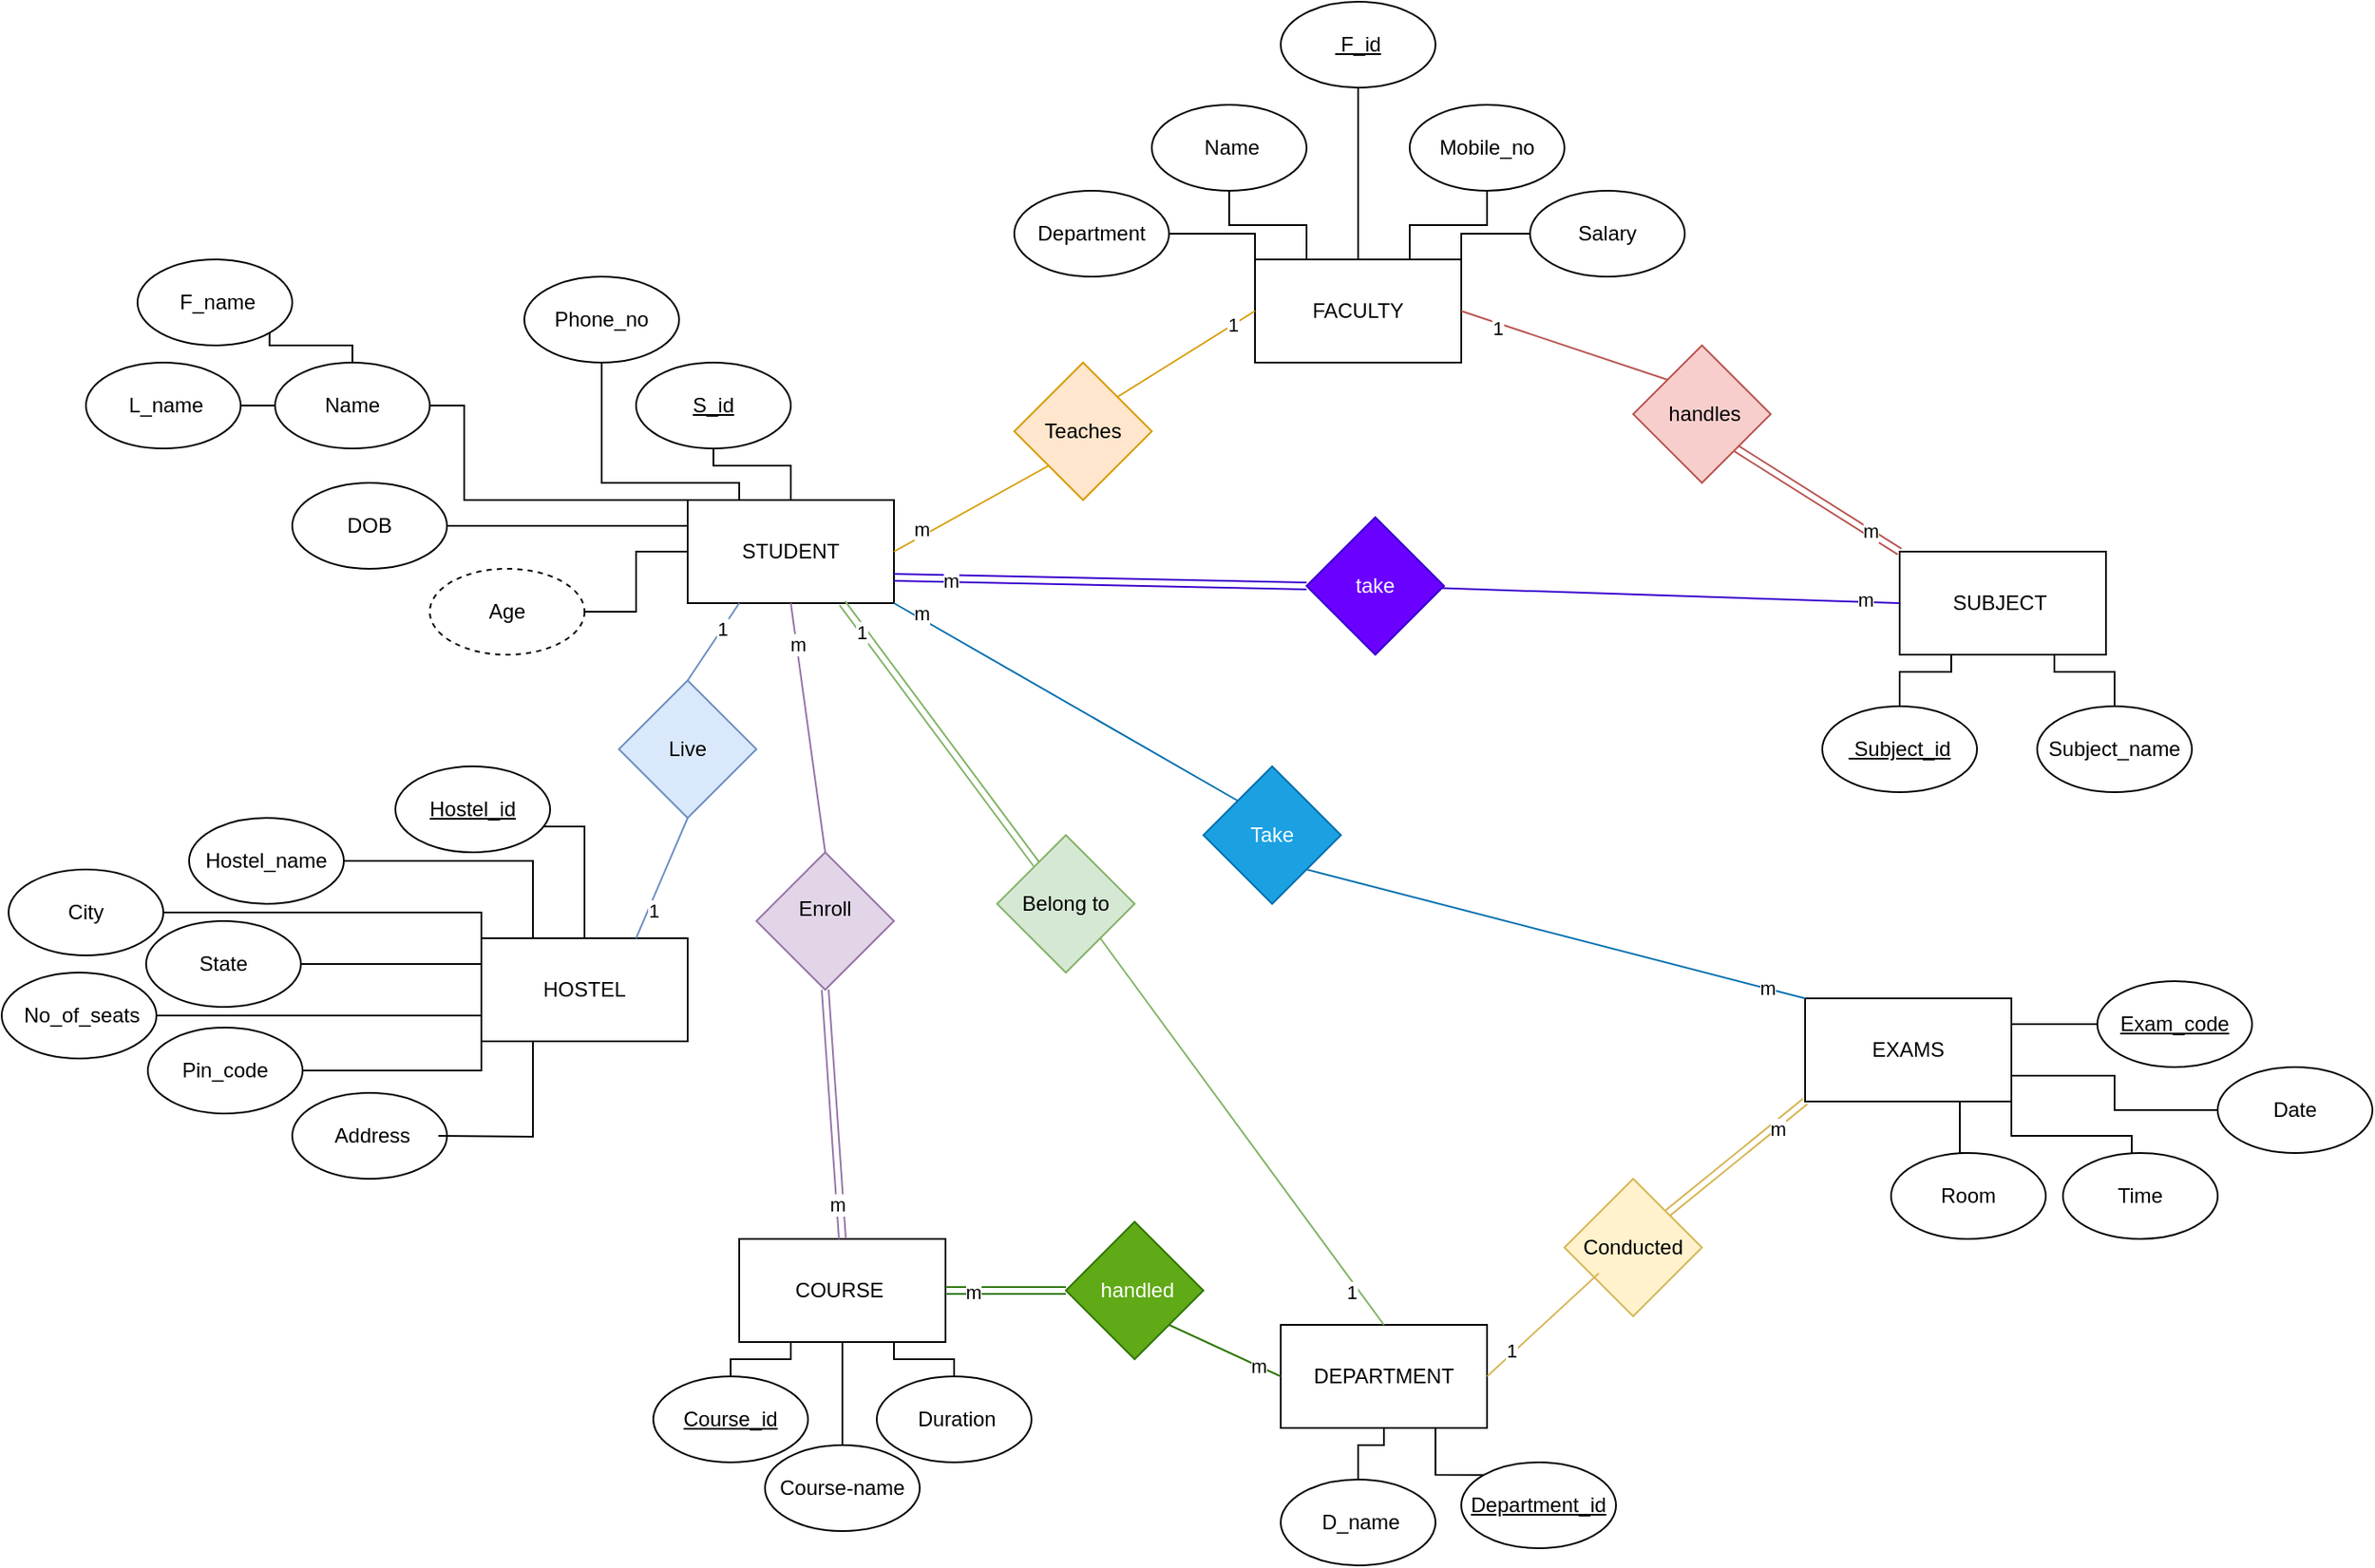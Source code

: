 <mxfile version="27.0.6">
  <diagram name="Page-1" id="Saj36R8tPmT9eAfQ4arQ">
    <mxGraphModel dx="1357" dy="1964" grid="1" gridSize="10" guides="1" tooltips="1" connect="1" arrows="1" fold="1" page="1" pageScale="1" pageWidth="850" pageHeight="1100" math="0" shadow="0">
      <root>
        <mxCell id="0" />
        <mxCell id="1" parent="0" />
        <mxCell id="g8V7ilS0cDU_Rap2-0AZ-1" value="FACULTY" style="rounded=0;whiteSpace=wrap;html=1;" parent="1" vertex="1">
          <mxGeometry x="180" y="-10" width="120" height="60" as="geometry" />
        </mxCell>
        <mxCell id="g8V7ilS0cDU_Rap2-0AZ-2" value="HOSTEL" style="rounded=0;whiteSpace=wrap;html=1;" parent="1" vertex="1">
          <mxGeometry x="-270" y="385" width="120" height="60" as="geometry" />
        </mxCell>
        <mxCell id="g8V7ilS0cDU_Rap2-0AZ-3" value="COURSE&amp;nbsp;" style="rounded=0;whiteSpace=wrap;html=1;" parent="1" vertex="1">
          <mxGeometry x="-120" y="560" width="120" height="60" as="geometry" />
        </mxCell>
        <mxCell id="g8V7ilS0cDU_Rap2-0AZ-4" value="SUBJECT&amp;nbsp;" style="rounded=0;whiteSpace=wrap;html=1;" parent="1" vertex="1">
          <mxGeometry x="555" y="160" width="120" height="60" as="geometry" />
        </mxCell>
        <mxCell id="g8V7ilS0cDU_Rap2-0AZ-5" value="&amp;nbsp;EXAMS&amp;nbsp;" style="rounded=0;whiteSpace=wrap;html=1;" parent="1" vertex="1">
          <mxGeometry x="500" y="420" width="120" height="60" as="geometry" />
        </mxCell>
        <mxCell id="g8V7ilS0cDU_Rap2-0AZ-6" value="DEPARTMENT" style="rounded=0;whiteSpace=wrap;html=1;" parent="1" vertex="1">
          <mxGeometry x="195" y="610" width="120" height="60" as="geometry" />
        </mxCell>
        <mxCell id="g8V7ilS0cDU_Rap2-0AZ-7" value="STUDENT" style="rounded=0;whiteSpace=wrap;html=1;" parent="1" vertex="1">
          <mxGeometry x="-150" y="130" width="120" height="60" as="geometry" />
        </mxCell>
        <mxCell id="g8V7ilS0cDU_Rap2-0AZ-46" style="edgeStyle=orthogonalEdgeStyle;rounded=0;orthogonalLoop=1;jettySize=auto;html=1;exitX=1;exitY=0.5;exitDx=0;exitDy=0;entryX=0;entryY=0;entryDx=0;entryDy=0;endArrow=none;startFill=0;" parent="1" source="g8V7ilS0cDU_Rap2-0AZ-8" target="g8V7ilS0cDU_Rap2-0AZ-1" edge="1">
          <mxGeometry relative="1" as="geometry">
            <Array as="points">
              <mxPoint x="180" y="-25" />
            </Array>
          </mxGeometry>
        </mxCell>
        <mxCell id="g8V7ilS0cDU_Rap2-0AZ-8" value="Department" style="ellipse;whiteSpace=wrap;html=1;" parent="1" vertex="1">
          <mxGeometry x="40" y="-50" width="90" height="50" as="geometry" />
        </mxCell>
        <mxCell id="g8V7ilS0cDU_Rap2-0AZ-47" style="edgeStyle=orthogonalEdgeStyle;rounded=0;orthogonalLoop=1;jettySize=auto;html=1;exitX=0.5;exitY=1;exitDx=0;exitDy=0;entryX=0.75;entryY=0;entryDx=0;entryDy=0;endArrow=none;startFill=0;" parent="1" source="g8V7ilS0cDU_Rap2-0AZ-9" target="g8V7ilS0cDU_Rap2-0AZ-1" edge="1">
          <mxGeometry relative="1" as="geometry" />
        </mxCell>
        <mxCell id="g8V7ilS0cDU_Rap2-0AZ-9" value="Mobile_no" style="ellipse;whiteSpace=wrap;html=1;" parent="1" vertex="1">
          <mxGeometry x="270" y="-100" width="90" height="50" as="geometry" />
        </mxCell>
        <mxCell id="g8V7ilS0cDU_Rap2-0AZ-48" style="edgeStyle=orthogonalEdgeStyle;rounded=0;orthogonalLoop=1;jettySize=auto;html=1;exitX=0.5;exitY=1;exitDx=0;exitDy=0;entryX=0.5;entryY=0;entryDx=0;entryDy=0;endArrow=none;startFill=0;" parent="1" source="g8V7ilS0cDU_Rap2-0AZ-10" target="g8V7ilS0cDU_Rap2-0AZ-7" edge="1">
          <mxGeometry relative="1" as="geometry">
            <Array as="points">
              <mxPoint x="-135" y="110" />
              <mxPoint x="-90" y="110" />
            </Array>
          </mxGeometry>
        </mxCell>
        <mxCell id="g8V7ilS0cDU_Rap2-0AZ-10" value="S_id" style="ellipse;whiteSpace=wrap;html=1;fontStyle=4" parent="1" vertex="1">
          <mxGeometry x="-180" y="50" width="90" height="50" as="geometry" />
        </mxCell>
        <mxCell id="g8V7ilS0cDU_Rap2-0AZ-41" style="edgeStyle=orthogonalEdgeStyle;rounded=0;orthogonalLoop=1;jettySize=auto;html=1;exitX=0.5;exitY=1;exitDx=0;exitDy=0;entryX=0.5;entryY=0;entryDx=0;entryDy=0;endArrow=none;startFill=0;" parent="1" source="g8V7ilS0cDU_Rap2-0AZ-11" target="g8V7ilS0cDU_Rap2-0AZ-1" edge="1">
          <mxGeometry relative="1" as="geometry" />
        </mxCell>
        <mxCell id="g8V7ilS0cDU_Rap2-0AZ-11" value="&amp;nbsp;F_id" style="ellipse;whiteSpace=wrap;html=1;fontStyle=4" parent="1" vertex="1">
          <mxGeometry x="195" y="-160" width="90" height="50" as="geometry" />
        </mxCell>
        <mxCell id="g8V7ilS0cDU_Rap2-0AZ-44" style="edgeStyle=orthogonalEdgeStyle;rounded=0;orthogonalLoop=1;jettySize=auto;html=1;entryX=0.25;entryY=0;entryDx=0;entryDy=0;endArrow=none;startFill=0;" parent="1" source="g8V7ilS0cDU_Rap2-0AZ-12" target="g8V7ilS0cDU_Rap2-0AZ-1" edge="1">
          <mxGeometry relative="1" as="geometry" />
        </mxCell>
        <mxCell id="g8V7ilS0cDU_Rap2-0AZ-12" value="&amp;nbsp;Name" style="ellipse;whiteSpace=wrap;html=1;" parent="1" vertex="1">
          <mxGeometry x="120" y="-100" width="90" height="50" as="geometry" />
        </mxCell>
        <mxCell id="g8V7ilS0cDU_Rap2-0AZ-43" style="edgeStyle=orthogonalEdgeStyle;rounded=0;orthogonalLoop=1;jettySize=auto;html=1;exitX=0;exitY=0.5;exitDx=0;exitDy=0;entryX=1;entryY=0;entryDx=0;entryDy=0;endArrow=none;startFill=0;" parent="1" source="g8V7ilS0cDU_Rap2-0AZ-13" target="g8V7ilS0cDU_Rap2-0AZ-1" edge="1">
          <mxGeometry relative="1" as="geometry">
            <Array as="points">
              <mxPoint x="300" y="-25" />
            </Array>
          </mxGeometry>
        </mxCell>
        <mxCell id="g8V7ilS0cDU_Rap2-0AZ-13" value="Salary" style="ellipse;whiteSpace=wrap;html=1;" parent="1" vertex="1">
          <mxGeometry x="340" y="-50" width="90" height="50" as="geometry" />
        </mxCell>
        <mxCell id="g8V7ilS0cDU_Rap2-0AZ-49" style="edgeStyle=orthogonalEdgeStyle;rounded=0;orthogonalLoop=1;jettySize=auto;html=1;exitX=0.5;exitY=1;exitDx=0;exitDy=0;entryX=0.25;entryY=0;entryDx=0;entryDy=0;endArrow=none;startFill=0;" parent="1" source="g8V7ilS0cDU_Rap2-0AZ-14" target="g8V7ilS0cDU_Rap2-0AZ-7" edge="1">
          <mxGeometry relative="1" as="geometry">
            <Array as="points">
              <mxPoint x="-200" y="70" />
              <mxPoint x="-200" y="120" />
              <mxPoint x="-120" y="120" />
            </Array>
          </mxGeometry>
        </mxCell>
        <mxCell id="g8V7ilS0cDU_Rap2-0AZ-14" value="Phone_no" style="ellipse;whiteSpace=wrap;html=1;" parent="1" vertex="1">
          <mxGeometry x="-245" width="90" height="50" as="geometry" />
        </mxCell>
        <mxCell id="g8V7ilS0cDU_Rap2-0AZ-50" style="edgeStyle=orthogonalEdgeStyle;rounded=0;orthogonalLoop=1;jettySize=auto;html=1;entryX=0;entryY=0;entryDx=0;entryDy=0;endArrow=none;startFill=0;" parent="1" source="g8V7ilS0cDU_Rap2-0AZ-15" target="g8V7ilS0cDU_Rap2-0AZ-7" edge="1">
          <mxGeometry relative="1" as="geometry">
            <Array as="points">
              <mxPoint x="-280" y="75" />
              <mxPoint x="-280" y="130" />
            </Array>
          </mxGeometry>
        </mxCell>
        <mxCell id="g8V7ilS0cDU_Rap2-0AZ-15" value="Name" style="ellipse;whiteSpace=wrap;html=1;" parent="1" vertex="1">
          <mxGeometry x="-390" y="50" width="90" height="50" as="geometry" />
        </mxCell>
        <mxCell id="g8V7ilS0cDU_Rap2-0AZ-53" style="edgeStyle=orthogonalEdgeStyle;rounded=0;orthogonalLoop=1;jettySize=auto;html=1;exitX=1;exitY=1;exitDx=0;exitDy=0;entryX=0.5;entryY=0;entryDx=0;entryDy=0;endArrow=none;startFill=0;" parent="1" source="g8V7ilS0cDU_Rap2-0AZ-16" target="g8V7ilS0cDU_Rap2-0AZ-15" edge="1">
          <mxGeometry relative="1" as="geometry">
            <Array as="points">
              <mxPoint x="-393" y="40" />
              <mxPoint x="-345" y="40" />
            </Array>
          </mxGeometry>
        </mxCell>
        <mxCell id="g8V7ilS0cDU_Rap2-0AZ-16" value="&amp;nbsp;F_name" style="ellipse;whiteSpace=wrap;html=1;" parent="1" vertex="1">
          <mxGeometry x="-470" y="-10" width="90" height="50" as="geometry" />
        </mxCell>
        <mxCell id="g8V7ilS0cDU_Rap2-0AZ-54" style="edgeStyle=orthogonalEdgeStyle;rounded=0;orthogonalLoop=1;jettySize=auto;html=1;exitX=1;exitY=0.5;exitDx=0;exitDy=0;entryX=0;entryY=0.5;entryDx=0;entryDy=0;endArrow=none;startFill=0;" parent="1" source="g8V7ilS0cDU_Rap2-0AZ-17" target="g8V7ilS0cDU_Rap2-0AZ-15" edge="1">
          <mxGeometry relative="1" as="geometry" />
        </mxCell>
        <mxCell id="g8V7ilS0cDU_Rap2-0AZ-17" value="&amp;nbsp;L_name" style="ellipse;whiteSpace=wrap;html=1;" parent="1" vertex="1">
          <mxGeometry x="-500" y="50" width="90" height="50" as="geometry" />
        </mxCell>
        <mxCell id="g8V7ilS0cDU_Rap2-0AZ-51" style="edgeStyle=orthogonalEdgeStyle;rounded=0;orthogonalLoop=1;jettySize=auto;html=1;exitX=1;exitY=0.5;exitDx=0;exitDy=0;entryX=0;entryY=0.25;entryDx=0;entryDy=0;endArrow=none;startFill=0;" parent="1" source="g8V7ilS0cDU_Rap2-0AZ-18" target="g8V7ilS0cDU_Rap2-0AZ-7" edge="1">
          <mxGeometry relative="1" as="geometry" />
        </mxCell>
        <mxCell id="g8V7ilS0cDU_Rap2-0AZ-18" value="DOB" style="ellipse;whiteSpace=wrap;html=1;" parent="1" vertex="1">
          <mxGeometry x="-380" y="120" width="90" height="50" as="geometry" />
        </mxCell>
        <mxCell id="g8V7ilS0cDU_Rap2-0AZ-135" style="edgeStyle=orthogonalEdgeStyle;rounded=0;orthogonalLoop=1;jettySize=auto;html=1;exitX=1;exitY=0.5;exitDx=0;exitDy=0;entryX=0;entryY=0.5;entryDx=0;entryDy=0;endArrow=none;startFill=0;" parent="1" source="g8V7ilS0cDU_Rap2-0AZ-19" target="g8V7ilS0cDU_Rap2-0AZ-7" edge="1">
          <mxGeometry relative="1" as="geometry" />
        </mxCell>
        <mxCell id="g8V7ilS0cDU_Rap2-0AZ-19" value="Age" style="ellipse;whiteSpace=wrap;html=1;dashed=1;" parent="1" vertex="1">
          <mxGeometry x="-300" y="170" width="90" height="50" as="geometry" />
        </mxCell>
        <mxCell id="g8V7ilS0cDU_Rap2-0AZ-79" style="edgeStyle=orthogonalEdgeStyle;rounded=0;orthogonalLoop=1;jettySize=auto;html=1;entryX=0.5;entryY=1;entryDx=0;entryDy=0;endArrow=none;endFill=1;startFill=0;" parent="1" source="g8V7ilS0cDU_Rap2-0AZ-21" target="g8V7ilS0cDU_Rap2-0AZ-6" edge="1">
          <mxGeometry relative="1" as="geometry" />
        </mxCell>
        <mxCell id="g8V7ilS0cDU_Rap2-0AZ-21" value="&amp;nbsp;D_name" style="ellipse;whiteSpace=wrap;html=1;" parent="1" vertex="1">
          <mxGeometry x="195" y="700" width="90" height="50" as="geometry" />
        </mxCell>
        <mxCell id="g8V7ilS0cDU_Rap2-0AZ-60" style="edgeStyle=orthogonalEdgeStyle;rounded=0;orthogonalLoop=1;jettySize=auto;html=1;entryX=0;entryY=0.25;entryDx=0;entryDy=0;endArrow=none;startFill=0;" parent="1" source="g8V7ilS0cDU_Rap2-0AZ-22" target="g8V7ilS0cDU_Rap2-0AZ-2" edge="1">
          <mxGeometry relative="1" as="geometry" />
        </mxCell>
        <mxCell id="g8V7ilS0cDU_Rap2-0AZ-22" value="State" style="ellipse;whiteSpace=wrap;html=1;" parent="1" vertex="1">
          <mxGeometry x="-465" y="375" width="90" height="50" as="geometry" />
        </mxCell>
        <mxCell id="g8V7ilS0cDU_Rap2-0AZ-23" value="&amp;nbsp;Address" style="ellipse;whiteSpace=wrap;html=1;" parent="1" vertex="1">
          <mxGeometry x="-380" y="475" width="90" height="50" as="geometry" />
        </mxCell>
        <mxCell id="g8V7ilS0cDU_Rap2-0AZ-64" style="edgeStyle=orthogonalEdgeStyle;rounded=0;orthogonalLoop=1;jettySize=auto;html=1;entryX=0;entryY=1;entryDx=0;entryDy=0;endArrow=none;startFill=0;" parent="1" source="g8V7ilS0cDU_Rap2-0AZ-24" target="g8V7ilS0cDU_Rap2-0AZ-2" edge="1">
          <mxGeometry relative="1" as="geometry">
            <Array as="points">
              <mxPoint x="-270" y="462" />
            </Array>
          </mxGeometry>
        </mxCell>
        <mxCell id="g8V7ilS0cDU_Rap2-0AZ-24" value="Pin_code" style="ellipse;whiteSpace=wrap;html=1;" parent="1" vertex="1">
          <mxGeometry x="-464" y="437" width="90" height="50" as="geometry" />
        </mxCell>
        <mxCell id="g8V7ilS0cDU_Rap2-0AZ-63" style="edgeStyle=orthogonalEdgeStyle;rounded=0;orthogonalLoop=1;jettySize=auto;html=1;entryX=0;entryY=0.75;entryDx=0;entryDy=0;endArrow=none;startFill=0;" parent="1" source="g8V7ilS0cDU_Rap2-0AZ-25" target="g8V7ilS0cDU_Rap2-0AZ-2" edge="1">
          <mxGeometry relative="1" as="geometry" />
        </mxCell>
        <mxCell id="g8V7ilS0cDU_Rap2-0AZ-25" value="&amp;nbsp;No_of_seats" style="ellipse;whiteSpace=wrap;html=1;" parent="1" vertex="1">
          <mxGeometry x="-549" y="405" width="90" height="50" as="geometry" />
        </mxCell>
        <mxCell id="g8V7ilS0cDU_Rap2-0AZ-61" style="edgeStyle=orthogonalEdgeStyle;rounded=0;orthogonalLoop=1;jettySize=auto;html=1;entryX=0;entryY=0;entryDx=0;entryDy=0;endArrow=none;startFill=0;" parent="1" source="g8V7ilS0cDU_Rap2-0AZ-26" target="g8V7ilS0cDU_Rap2-0AZ-2" edge="1">
          <mxGeometry relative="1" as="geometry">
            <Array as="points">
              <mxPoint x="-270" y="370" />
            </Array>
          </mxGeometry>
        </mxCell>
        <mxCell id="g8V7ilS0cDU_Rap2-0AZ-26" value="City" style="ellipse;whiteSpace=wrap;html=1;" parent="1" vertex="1">
          <mxGeometry x="-545" y="345" width="90" height="50" as="geometry" />
        </mxCell>
        <mxCell id="g8V7ilS0cDU_Rap2-0AZ-56" style="edgeStyle=orthogonalEdgeStyle;rounded=0;orthogonalLoop=1;jettySize=auto;html=1;exitX=1;exitY=0.5;exitDx=0;exitDy=0;entryX=0.25;entryY=0;entryDx=0;entryDy=0;endArrow=none;startFill=0;" parent="1" source="g8V7ilS0cDU_Rap2-0AZ-27" target="g8V7ilS0cDU_Rap2-0AZ-2" edge="1">
          <mxGeometry relative="1" as="geometry" />
        </mxCell>
        <mxCell id="g8V7ilS0cDU_Rap2-0AZ-27" value="Hostel_name" style="ellipse;whiteSpace=wrap;html=1;" parent="1" vertex="1">
          <mxGeometry x="-440" y="315" width="90" height="50" as="geometry" />
        </mxCell>
        <mxCell id="g8V7ilS0cDU_Rap2-0AZ-55" style="edgeStyle=orthogonalEdgeStyle;rounded=0;orthogonalLoop=1;jettySize=auto;html=1;entryX=0.5;entryY=0;entryDx=0;entryDy=0;endArrow=none;startFill=0;" parent="1" source="g8V7ilS0cDU_Rap2-0AZ-28" target="g8V7ilS0cDU_Rap2-0AZ-2" edge="1">
          <mxGeometry relative="1" as="geometry">
            <Array as="points">
              <mxPoint x="-210" y="320" />
            </Array>
          </mxGeometry>
        </mxCell>
        <mxCell id="g8V7ilS0cDU_Rap2-0AZ-28" value="Hostel_id" style="ellipse;whiteSpace=wrap;html=1;fontStyle=4" parent="1" vertex="1">
          <mxGeometry x="-320" y="285" width="90" height="50" as="geometry" />
        </mxCell>
        <mxCell id="g8V7ilS0cDU_Rap2-0AZ-69" style="edgeStyle=orthogonalEdgeStyle;rounded=0;orthogonalLoop=1;jettySize=auto;html=1;entryX=0.75;entryY=1;entryDx=0;entryDy=0;endArrow=none;startFill=0;" parent="1" source="g8V7ilS0cDU_Rap2-0AZ-30" target="g8V7ilS0cDU_Rap2-0AZ-3" edge="1">
          <mxGeometry relative="1" as="geometry">
            <Array as="points">
              <mxPoint x="5" y="630" />
              <mxPoint x="-30" y="630" />
            </Array>
          </mxGeometry>
        </mxCell>
        <mxCell id="g8V7ilS0cDU_Rap2-0AZ-30" value="&amp;nbsp;Duration" style="ellipse;whiteSpace=wrap;html=1;" parent="1" vertex="1">
          <mxGeometry x="-40" y="640" width="90" height="50" as="geometry" />
        </mxCell>
        <mxCell id="g8V7ilS0cDU_Rap2-0AZ-70" style="edgeStyle=orthogonalEdgeStyle;rounded=0;orthogonalLoop=1;jettySize=auto;html=1;entryX=0.5;entryY=1;entryDx=0;entryDy=0;endArrow=none;startFill=0;" parent="1" source="g8V7ilS0cDU_Rap2-0AZ-31" target="g8V7ilS0cDU_Rap2-0AZ-3" edge="1">
          <mxGeometry relative="1" as="geometry" />
        </mxCell>
        <mxCell id="g8V7ilS0cDU_Rap2-0AZ-31" value="Course-name" style="ellipse;whiteSpace=wrap;html=1;" parent="1" vertex="1">
          <mxGeometry x="-105" y="680" width="90" height="50" as="geometry" />
        </mxCell>
        <mxCell id="g8V7ilS0cDU_Rap2-0AZ-68" style="edgeStyle=orthogonalEdgeStyle;rounded=0;orthogonalLoop=1;jettySize=auto;html=1;entryX=0.25;entryY=1;entryDx=0;entryDy=0;endArrow=none;startFill=0;" parent="1" source="g8V7ilS0cDU_Rap2-0AZ-32" target="g8V7ilS0cDU_Rap2-0AZ-3" edge="1">
          <mxGeometry relative="1" as="geometry">
            <Array as="points">
              <mxPoint x="-125" y="630" />
              <mxPoint x="-90" y="630" />
            </Array>
          </mxGeometry>
        </mxCell>
        <mxCell id="g8V7ilS0cDU_Rap2-0AZ-32" value="Course_id" style="ellipse;whiteSpace=wrap;html=1;fontStyle=4" parent="1" vertex="1">
          <mxGeometry x="-170" y="640" width="90" height="50" as="geometry" />
        </mxCell>
        <mxCell id="g8V7ilS0cDU_Rap2-0AZ-73" style="edgeStyle=orthogonalEdgeStyle;rounded=0;orthogonalLoop=1;jettySize=auto;html=1;exitX=0.5;exitY=0;exitDx=0;exitDy=0;entryX=0.75;entryY=1;entryDx=0;entryDy=0;endArrow=none;startFill=0;" parent="1" source="g8V7ilS0cDU_Rap2-0AZ-33" target="g8V7ilS0cDU_Rap2-0AZ-4" edge="1">
          <mxGeometry relative="1" as="geometry" />
        </mxCell>
        <mxCell id="g8V7ilS0cDU_Rap2-0AZ-33" value="Subject_name" style="ellipse;whiteSpace=wrap;html=1;" parent="1" vertex="1">
          <mxGeometry x="635" y="250" width="90" height="50" as="geometry" />
        </mxCell>
        <mxCell id="g8V7ilS0cDU_Rap2-0AZ-71" style="edgeStyle=orthogonalEdgeStyle;rounded=0;orthogonalLoop=1;jettySize=auto;html=1;entryX=0.25;entryY=1;entryDx=0;entryDy=0;endArrow=none;startFill=0;" parent="1" source="g8V7ilS0cDU_Rap2-0AZ-34" target="g8V7ilS0cDU_Rap2-0AZ-4" edge="1">
          <mxGeometry relative="1" as="geometry" />
        </mxCell>
        <mxCell id="g8V7ilS0cDU_Rap2-0AZ-34" value="&amp;nbsp;Subject_id" style="ellipse;whiteSpace=wrap;html=1;fontStyle=4" parent="1" vertex="1">
          <mxGeometry x="510" y="250" width="90" height="50" as="geometry" />
        </mxCell>
        <mxCell id="g8V7ilS0cDU_Rap2-0AZ-75" style="edgeStyle=orthogonalEdgeStyle;rounded=0;orthogonalLoop=1;jettySize=auto;html=1;entryX=1;entryY=0.75;entryDx=0;entryDy=0;endArrow=none;startFill=0;" parent="1" source="g8V7ilS0cDU_Rap2-0AZ-35" target="g8V7ilS0cDU_Rap2-0AZ-5" edge="1">
          <mxGeometry relative="1" as="geometry" />
        </mxCell>
        <mxCell id="g8V7ilS0cDU_Rap2-0AZ-35" value="Date" style="ellipse;whiteSpace=wrap;html=1;" parent="1" vertex="1">
          <mxGeometry x="740" y="460" width="90" height="50" as="geometry" />
        </mxCell>
        <mxCell id="g8V7ilS0cDU_Rap2-0AZ-76" style="edgeStyle=orthogonalEdgeStyle;rounded=0;orthogonalLoop=1;jettySize=auto;html=1;entryX=1;entryY=1;entryDx=0;entryDy=0;endArrow=none;startFill=0;" parent="1" source="g8V7ilS0cDU_Rap2-0AZ-36" target="g8V7ilS0cDU_Rap2-0AZ-5" edge="1">
          <mxGeometry relative="1" as="geometry">
            <Array as="points">
              <mxPoint x="690" y="500" />
              <mxPoint x="620" y="500" />
            </Array>
          </mxGeometry>
        </mxCell>
        <mxCell id="g8V7ilS0cDU_Rap2-0AZ-36" value="Time" style="ellipse;whiteSpace=wrap;html=1;" parent="1" vertex="1">
          <mxGeometry x="650" y="510" width="90" height="50" as="geometry" />
        </mxCell>
        <mxCell id="g8V7ilS0cDU_Rap2-0AZ-74" style="edgeStyle=orthogonalEdgeStyle;rounded=0;orthogonalLoop=1;jettySize=auto;html=1;entryX=1;entryY=0.25;entryDx=0;entryDy=0;endArrow=none;startFill=0;" parent="1" source="g8V7ilS0cDU_Rap2-0AZ-37" target="g8V7ilS0cDU_Rap2-0AZ-5" edge="1">
          <mxGeometry relative="1" as="geometry" />
        </mxCell>
        <mxCell id="g8V7ilS0cDU_Rap2-0AZ-37" value="Exam_code" style="ellipse;whiteSpace=wrap;html=1;fontStyle=4" parent="1" vertex="1">
          <mxGeometry x="670" y="410" width="90" height="50" as="geometry" />
        </mxCell>
        <mxCell id="g8V7ilS0cDU_Rap2-0AZ-77" style="edgeStyle=orthogonalEdgeStyle;rounded=0;orthogonalLoop=1;jettySize=auto;html=1;exitX=0.5;exitY=0;exitDx=0;exitDy=0;entryX=0.75;entryY=1;entryDx=0;entryDy=0;endArrow=none;startFill=0;" parent="1" source="g8V7ilS0cDU_Rap2-0AZ-38" target="g8V7ilS0cDU_Rap2-0AZ-5" edge="1">
          <mxGeometry relative="1" as="geometry" />
        </mxCell>
        <mxCell id="g8V7ilS0cDU_Rap2-0AZ-38" value="Room" style="ellipse;whiteSpace=wrap;html=1;" parent="1" vertex="1">
          <mxGeometry x="550" y="510" width="90" height="50" as="geometry" />
        </mxCell>
        <mxCell id="g8V7ilS0cDU_Rap2-0AZ-78" style="edgeStyle=orthogonalEdgeStyle;rounded=0;orthogonalLoop=1;jettySize=auto;html=1;exitX=0;exitY=0;exitDx=0;exitDy=0;endArrow=none;startFill=0;" parent="1" source="g8V7ilS0cDU_Rap2-0AZ-39" edge="1">
          <mxGeometry relative="1" as="geometry">
            <mxPoint x="285" y="670" as="targetPoint" />
          </mxGeometry>
        </mxCell>
        <mxCell id="g8V7ilS0cDU_Rap2-0AZ-39" value="Department_id" style="ellipse;whiteSpace=wrap;html=1;fontStyle=4" parent="1" vertex="1">
          <mxGeometry x="300" y="690" width="90" height="50" as="geometry" />
        </mxCell>
        <mxCell id="g8V7ilS0cDU_Rap2-0AZ-65" style="edgeStyle=orthogonalEdgeStyle;rounded=0;orthogonalLoop=1;jettySize=auto;html=1;entryX=0.25;entryY=1;entryDx=0;entryDy=0;endArrow=none;startFill=0;" parent="1" target="g8V7ilS0cDU_Rap2-0AZ-2" edge="1">
          <mxGeometry relative="1" as="geometry">
            <mxPoint x="-295" y="500" as="sourcePoint" />
          </mxGeometry>
        </mxCell>
        <mxCell id="g8V7ilS0cDU_Rap2-0AZ-82" value="Teaches" style="rhombus;whiteSpace=wrap;html=1;fillColor=#ffe6cc;strokeColor=#d79b00;" parent="1" vertex="1">
          <mxGeometry x="40" y="50" width="80" height="80" as="geometry" />
        </mxCell>
        <mxCell id="g8V7ilS0cDU_Rap2-0AZ-83" value="&amp;nbsp;handles" style="rhombus;whiteSpace=wrap;html=1;fillColor=#f8cecc;strokeColor=#b85450;" parent="1" vertex="1">
          <mxGeometry x="400" y="40" width="80" height="80" as="geometry" />
        </mxCell>
        <mxCell id="g8V7ilS0cDU_Rap2-0AZ-84" value="" style="endArrow=none;html=1;rounded=0;exitX=1;exitY=0;exitDx=0;exitDy=0;entryX=0;entryY=0.5;entryDx=0;entryDy=0;fillColor=#ffe6cc;strokeColor=#d79b00;" parent="1" source="g8V7ilS0cDU_Rap2-0AZ-82" target="g8V7ilS0cDU_Rap2-0AZ-1" edge="1">
          <mxGeometry width="50" height="50" relative="1" as="geometry">
            <mxPoint x="100" y="70" as="sourcePoint" />
            <mxPoint x="150" y="20" as="targetPoint" />
          </mxGeometry>
        </mxCell>
        <mxCell id="g8V7ilS0cDU_Rap2-0AZ-86" value="1" style="edgeLabel;html=1;align=center;verticalAlign=middle;resizable=0;points=[];" parent="g8V7ilS0cDU_Rap2-0AZ-84" vertex="1" connectable="0">
          <mxGeometry x="0.676" relative="1" as="geometry">
            <mxPoint as="offset" />
          </mxGeometry>
        </mxCell>
        <mxCell id="g8V7ilS0cDU_Rap2-0AZ-85" value="" style="endArrow=none;html=1;rounded=0;entryX=0;entryY=1;entryDx=0;entryDy=0;exitX=1;exitY=0.5;exitDx=0;exitDy=0;fillColor=#ffe6cc;strokeColor=#d79b00;" parent="1" source="g8V7ilS0cDU_Rap2-0AZ-7" target="g8V7ilS0cDU_Rap2-0AZ-82" edge="1">
          <mxGeometry width="50" height="50" relative="1" as="geometry">
            <mxPoint x="10" y="180" as="sourcePoint" />
            <mxPoint x="60" y="130" as="targetPoint" />
          </mxGeometry>
        </mxCell>
        <mxCell id="g8V7ilS0cDU_Rap2-0AZ-87" value="m" style="edgeLabel;html=1;align=center;verticalAlign=middle;resizable=0;points=[];" parent="g8V7ilS0cDU_Rap2-0AZ-85" vertex="1" connectable="0">
          <mxGeometry x="-0.606" y="4" relative="1" as="geometry">
            <mxPoint as="offset" />
          </mxGeometry>
        </mxCell>
        <mxCell id="g8V7ilS0cDU_Rap2-0AZ-88" value="" style="endArrow=none;html=1;rounded=0;entryX=0;entryY=0;entryDx=0;entryDy=0;exitX=1;exitY=1;exitDx=0;exitDy=0;shape=link;fillColor=#f8cecc;strokeColor=#b85450;" parent="1" source="g8V7ilS0cDU_Rap2-0AZ-83" target="g8V7ilS0cDU_Rap2-0AZ-4" edge="1">
          <mxGeometry width="50" height="50" relative="1" as="geometry">
            <mxPoint x="490" y="160" as="sourcePoint" />
            <mxPoint x="540" y="110" as="targetPoint" />
          </mxGeometry>
        </mxCell>
        <mxCell id="g8V7ilS0cDU_Rap2-0AZ-91" value="m" style="edgeLabel;html=1;align=center;verticalAlign=middle;resizable=0;points=[];" parent="g8V7ilS0cDU_Rap2-0AZ-88" vertex="1" connectable="0">
          <mxGeometry x="0.63" y="1" relative="1" as="geometry">
            <mxPoint as="offset" />
          </mxGeometry>
        </mxCell>
        <mxCell id="g8V7ilS0cDU_Rap2-0AZ-89" value="" style="endArrow=none;html=1;rounded=0;entryX=1;entryY=0.5;entryDx=0;entryDy=0;exitX=0;exitY=0;exitDx=0;exitDy=0;fillColor=#f8cecc;strokeColor=#b85450;" parent="1" source="g8V7ilS0cDU_Rap2-0AZ-83" target="g8V7ilS0cDU_Rap2-0AZ-1" edge="1">
          <mxGeometry width="50" height="50" relative="1" as="geometry">
            <mxPoint x="330" y="90" as="sourcePoint" />
            <mxPoint x="380" y="40" as="targetPoint" />
          </mxGeometry>
        </mxCell>
        <mxCell id="g8V7ilS0cDU_Rap2-0AZ-123" value="1" style="edgeLabel;html=1;align=center;verticalAlign=middle;resizable=0;points=[];" parent="g8V7ilS0cDU_Rap2-0AZ-89" vertex="1" connectable="0">
          <mxGeometry x="0.635" y="3" relative="1" as="geometry">
            <mxPoint as="offset" />
          </mxGeometry>
        </mxCell>
        <mxCell id="g8V7ilS0cDU_Rap2-0AZ-92" value="&#xa;Enroll&#xa;&#xa;" style="rhombus;whiteSpace=wrap;html=1;fillColor=#e1d5e7;strokeColor=#9673a6;" parent="1" vertex="1">
          <mxGeometry x="-110" y="335" width="80" height="80" as="geometry" />
        </mxCell>
        <mxCell id="g8V7ilS0cDU_Rap2-0AZ-95" value="" style="endArrow=none;html=1;rounded=0;entryX=0.5;entryY=1;entryDx=0;entryDy=0;exitX=0.5;exitY=0;exitDx=0;exitDy=0;fillColor=#e1d5e7;strokeColor=#9673a6;" parent="1" source="g8V7ilS0cDU_Rap2-0AZ-92" target="g8V7ilS0cDU_Rap2-0AZ-7" edge="1">
          <mxGeometry width="50" height="50" relative="1" as="geometry">
            <mxPoint x="-80" y="350" as="sourcePoint" />
            <mxPoint x="-30" y="300" as="targetPoint" />
          </mxGeometry>
        </mxCell>
        <mxCell id="g8V7ilS0cDU_Rap2-0AZ-117" value="m" style="edgeLabel;html=1;align=center;verticalAlign=middle;resizable=0;points=[];" parent="g8V7ilS0cDU_Rap2-0AZ-95" vertex="1" connectable="0">
          <mxGeometry x="0.669" relative="1" as="geometry">
            <mxPoint as="offset" />
          </mxGeometry>
        </mxCell>
        <mxCell id="g8V7ilS0cDU_Rap2-0AZ-96" value="" style="endArrow=none;html=1;rounded=0;entryX=0.5;entryY=1;entryDx=0;entryDy=0;exitX=0.5;exitY=0;exitDx=0;exitDy=0;shape=link;fillColor=#e1d5e7;strokeColor=#9673a6;" parent="1" source="g8V7ilS0cDU_Rap2-0AZ-3" target="g8V7ilS0cDU_Rap2-0AZ-92" edge="1">
          <mxGeometry width="50" height="50" relative="1" as="geometry">
            <mxPoint x="-90" y="550" as="sourcePoint" />
            <mxPoint x="-40" y="500" as="targetPoint" />
          </mxGeometry>
        </mxCell>
        <mxCell id="g8V7ilS0cDU_Rap2-0AZ-97" value="m" style="edgeLabel;html=1;align=center;verticalAlign=middle;resizable=0;points=[];" parent="g8V7ilS0cDU_Rap2-0AZ-96" vertex="1" connectable="0">
          <mxGeometry x="-0.723" y="2" relative="1" as="geometry">
            <mxPoint as="offset" />
          </mxGeometry>
        </mxCell>
        <mxCell id="g8V7ilS0cDU_Rap2-0AZ-98" value="Belong to" style="rhombus;whiteSpace=wrap;html=1;fillColor=#d5e8d4;strokeColor=#82b366;" parent="1" vertex="1">
          <mxGeometry x="30" y="325" width="80" height="80" as="geometry" />
        </mxCell>
        <mxCell id="g8V7ilS0cDU_Rap2-0AZ-99" value="" style="endArrow=none;html=1;rounded=0;entryX=0.75;entryY=1;entryDx=0;entryDy=0;shape=link;fillColor=#d5e8d4;strokeColor=#82b366;" parent="1" source="g8V7ilS0cDU_Rap2-0AZ-98" target="g8V7ilS0cDU_Rap2-0AZ-7" edge="1">
          <mxGeometry width="50" height="50" relative="1" as="geometry">
            <mxPoint y="310" as="sourcePoint" />
            <mxPoint x="50" y="260" as="targetPoint" />
          </mxGeometry>
        </mxCell>
        <mxCell id="g8V7ilS0cDU_Rap2-0AZ-102" value="1" style="edgeLabel;html=1;align=center;verticalAlign=middle;resizable=0;points=[];" parent="g8V7ilS0cDU_Rap2-0AZ-99" vertex="1" connectable="0">
          <mxGeometry x="0.801" y="2" relative="1" as="geometry">
            <mxPoint x="1" as="offset" />
          </mxGeometry>
        </mxCell>
        <mxCell id="g8V7ilS0cDU_Rap2-0AZ-100" value="" style="endArrow=none;html=1;rounded=0;entryX=1;entryY=1;entryDx=0;entryDy=0;exitX=0.5;exitY=0;exitDx=0;exitDy=0;fillColor=#d5e8d4;strokeColor=#82b366;" parent="1" source="g8V7ilS0cDU_Rap2-0AZ-6" target="g8V7ilS0cDU_Rap2-0AZ-98" edge="1">
          <mxGeometry width="50" height="50" relative="1" as="geometry">
            <mxPoint x="90" y="490" as="sourcePoint" />
            <mxPoint x="140" y="440" as="targetPoint" />
          </mxGeometry>
        </mxCell>
        <mxCell id="g8V7ilS0cDU_Rap2-0AZ-101" value="1" style="edgeLabel;html=1;align=center;verticalAlign=middle;resizable=0;points=[];" parent="g8V7ilS0cDU_Rap2-0AZ-100" vertex="1" connectable="0">
          <mxGeometry x="-0.81" y="4" relative="1" as="geometry">
            <mxPoint as="offset" />
          </mxGeometry>
        </mxCell>
        <mxCell id="g8V7ilS0cDU_Rap2-0AZ-103" value="Take" style="rhombus;whiteSpace=wrap;html=1;fillColor=#1ba1e2;fontColor=#ffffff;strokeColor=#006EAF;" parent="1" vertex="1">
          <mxGeometry x="150" y="285" width="80" height="80" as="geometry" />
        </mxCell>
        <mxCell id="g8V7ilS0cDU_Rap2-0AZ-104" value="" style="endArrow=none;html=1;rounded=0;entryX=0;entryY=0;entryDx=0;entryDy=0;exitX=1;exitY=1;exitDx=0;exitDy=0;fillColor=#1ba1e2;strokeColor=#006EAF;" parent="1" source="g8V7ilS0cDU_Rap2-0AZ-7" target="g8V7ilS0cDU_Rap2-0AZ-103" edge="1">
          <mxGeometry width="50" height="50" relative="1" as="geometry">
            <mxPoint x="80" y="310" as="sourcePoint" />
            <mxPoint x="130" y="260" as="targetPoint" />
          </mxGeometry>
        </mxCell>
        <mxCell id="g8V7ilS0cDU_Rap2-0AZ-126" value="m" style="edgeLabel;html=1;align=center;verticalAlign=middle;resizable=0;points=[];" parent="g8V7ilS0cDU_Rap2-0AZ-104" vertex="1" connectable="0">
          <mxGeometry x="-0.854" y="3" relative="1" as="geometry">
            <mxPoint as="offset" />
          </mxGeometry>
        </mxCell>
        <mxCell id="g8V7ilS0cDU_Rap2-0AZ-105" value="" style="endArrow=none;html=1;rounded=0;entryX=1;entryY=1;entryDx=0;entryDy=0;exitX=0;exitY=0;exitDx=0;exitDy=0;fillColor=#1ba1e2;strokeColor=#006EAF;" parent="1" source="g8V7ilS0cDU_Rap2-0AZ-5" target="g8V7ilS0cDU_Rap2-0AZ-103" edge="1">
          <mxGeometry width="50" height="50" relative="1" as="geometry">
            <mxPoint x="200" y="390" as="sourcePoint" />
            <mxPoint x="250" y="340" as="targetPoint" />
          </mxGeometry>
        </mxCell>
        <mxCell id="g8V7ilS0cDU_Rap2-0AZ-106" value="m" style="edgeLabel;html=1;align=center;verticalAlign=middle;resizable=0;points=[];" parent="g8V7ilS0cDU_Rap2-0AZ-105" vertex="1" connectable="0">
          <mxGeometry x="-0.848" relative="1" as="geometry">
            <mxPoint as="offset" />
          </mxGeometry>
        </mxCell>
        <mxCell id="g8V7ilS0cDU_Rap2-0AZ-107" value="Live" style="rhombus;whiteSpace=wrap;html=1;fillColor=#dae8fc;strokeColor=#6c8ebf;" parent="1" vertex="1">
          <mxGeometry x="-190" y="235" width="80" height="80" as="geometry" />
        </mxCell>
        <mxCell id="g8V7ilS0cDU_Rap2-0AZ-108" value="" style="endArrow=none;html=1;rounded=0;entryX=0.25;entryY=1;entryDx=0;entryDy=0;exitX=0.5;exitY=0;exitDx=0;exitDy=0;fillColor=#dae8fc;strokeColor=#6c8ebf;" parent="1" source="g8V7ilS0cDU_Rap2-0AZ-107" target="g8V7ilS0cDU_Rap2-0AZ-7" edge="1">
          <mxGeometry width="50" height="50" relative="1" as="geometry">
            <mxPoint x="-160" y="240" as="sourcePoint" />
            <mxPoint x="-110" y="190" as="targetPoint" />
          </mxGeometry>
        </mxCell>
        <mxCell id="g8V7ilS0cDU_Rap2-0AZ-111" value="1" style="edgeLabel;html=1;align=center;verticalAlign=middle;resizable=0;points=[];" parent="g8V7ilS0cDU_Rap2-0AZ-108" vertex="1" connectable="0">
          <mxGeometry x="0.333" relative="1" as="geometry">
            <mxPoint as="offset" />
          </mxGeometry>
        </mxCell>
        <mxCell id="g8V7ilS0cDU_Rap2-0AZ-109" value="" style="endArrow=none;html=1;rounded=0;entryX=0.5;entryY=1;entryDx=0;entryDy=0;exitX=0.75;exitY=0;exitDx=0;exitDy=0;fillColor=#dae8fc;strokeColor=#6c8ebf;" parent="1" source="g8V7ilS0cDU_Rap2-0AZ-2" target="g8V7ilS0cDU_Rap2-0AZ-107" edge="1">
          <mxGeometry width="50" height="50" relative="1" as="geometry">
            <mxPoint x="-190" y="380" as="sourcePoint" />
            <mxPoint x="-140" y="330" as="targetPoint" />
          </mxGeometry>
        </mxCell>
        <mxCell id="g8V7ilS0cDU_Rap2-0AZ-110" value="1" style="edgeLabel;html=1;align=center;verticalAlign=middle;resizable=0;points=[];" parent="g8V7ilS0cDU_Rap2-0AZ-109" vertex="1" connectable="0">
          <mxGeometry x="-0.497" y="-2" relative="1" as="geometry">
            <mxPoint as="offset" />
          </mxGeometry>
        </mxCell>
        <mxCell id="g8V7ilS0cDU_Rap2-0AZ-112" value="&amp;nbsp;handled" style="rhombus;whiteSpace=wrap;html=1;fillColor=#60a917;fontColor=#ffffff;strokeColor=#2D7600;" parent="1" vertex="1">
          <mxGeometry x="70" y="550" width="80" height="80" as="geometry" />
        </mxCell>
        <mxCell id="g8V7ilS0cDU_Rap2-0AZ-114" value="" style="endArrow=none;html=1;rounded=0;entryX=0;entryY=0.5;entryDx=0;entryDy=0;exitX=1;exitY=0.5;exitDx=0;exitDy=0;shape=link;fillColor=#60a917;strokeColor=#2D7600;" parent="1" source="g8V7ilS0cDU_Rap2-0AZ-3" target="g8V7ilS0cDU_Rap2-0AZ-112" edge="1">
          <mxGeometry width="50" height="50" relative="1" as="geometry">
            <mxPoint x="10" y="610" as="sourcePoint" />
            <mxPoint x="60" y="560" as="targetPoint" />
          </mxGeometry>
        </mxCell>
        <mxCell id="g8V7ilS0cDU_Rap2-0AZ-118" value="m" style="edgeLabel;html=1;align=center;verticalAlign=middle;resizable=0;points=[];" parent="g8V7ilS0cDU_Rap2-0AZ-114" vertex="1" connectable="0">
          <mxGeometry x="-0.543" y="-1" relative="1" as="geometry">
            <mxPoint as="offset" />
          </mxGeometry>
        </mxCell>
        <mxCell id="g8V7ilS0cDU_Rap2-0AZ-115" value="" style="endArrow=none;html=1;rounded=0;entryX=1;entryY=1;entryDx=0;entryDy=0;exitX=0;exitY=0.5;exitDx=0;exitDy=0;fillColor=#60a917;strokeColor=#2D7600;" parent="1" source="g8V7ilS0cDU_Rap2-0AZ-6" target="g8V7ilS0cDU_Rap2-0AZ-112" edge="1">
          <mxGeometry width="50" height="50" relative="1" as="geometry">
            <mxPoint x="130" y="660" as="sourcePoint" />
            <mxPoint x="180" y="610" as="targetPoint" />
          </mxGeometry>
        </mxCell>
        <mxCell id="g8V7ilS0cDU_Rap2-0AZ-132" value="m" style="edgeLabel;html=1;align=center;verticalAlign=middle;resizable=0;points=[];" parent="g8V7ilS0cDU_Rap2-0AZ-115" vertex="1" connectable="0">
          <mxGeometry x="-0.6" relative="1" as="geometry">
            <mxPoint as="offset" />
          </mxGeometry>
        </mxCell>
        <mxCell id="g8V7ilS0cDU_Rap2-0AZ-120" value="take" style="rhombus;whiteSpace=wrap;html=1;fillColor=#6a00ff;fontColor=#ffffff;strokeColor=#3700CC;" parent="1" vertex="1">
          <mxGeometry x="210" y="140" width="80" height="80" as="geometry" />
        </mxCell>
        <mxCell id="g8V7ilS0cDU_Rap2-0AZ-121" value="" style="endArrow=none;html=1;rounded=0;entryX=0;entryY=0.5;entryDx=0;entryDy=0;exitX=1;exitY=0.75;exitDx=0;exitDy=0;shape=link;fillColor=#6a00ff;strokeColor=#3700CC;" parent="1" source="g8V7ilS0cDU_Rap2-0AZ-7" target="g8V7ilS0cDU_Rap2-0AZ-120" edge="1">
          <mxGeometry width="50" height="50" relative="1" as="geometry">
            <mxPoint x="100" y="200" as="sourcePoint" />
            <mxPoint x="150" y="150" as="targetPoint" />
          </mxGeometry>
        </mxCell>
        <mxCell id="g8V7ilS0cDU_Rap2-0AZ-124" value="m" style="edgeLabel;html=1;align=center;verticalAlign=middle;resizable=0;points=[];" parent="g8V7ilS0cDU_Rap2-0AZ-121" vertex="1" connectable="0">
          <mxGeometry x="-0.725" y="-1" relative="1" as="geometry">
            <mxPoint as="offset" />
          </mxGeometry>
        </mxCell>
        <mxCell id="g8V7ilS0cDU_Rap2-0AZ-122" value="" style="endArrow=none;html=1;rounded=0;entryX=0;entryY=0.5;entryDx=0;entryDy=0;fillColor=#6a00ff;strokeColor=#3700CC;" parent="1" source="g8V7ilS0cDU_Rap2-0AZ-120" target="g8V7ilS0cDU_Rap2-0AZ-4" edge="1">
          <mxGeometry width="50" height="50" relative="1" as="geometry">
            <mxPoint x="360" y="220" as="sourcePoint" />
            <mxPoint x="410" y="170" as="targetPoint" />
          </mxGeometry>
        </mxCell>
        <mxCell id="g8V7ilS0cDU_Rap2-0AZ-125" value="m" style="edgeLabel;html=1;align=center;verticalAlign=middle;resizable=0;points=[];" parent="g8V7ilS0cDU_Rap2-0AZ-122" vertex="1" connectable="0">
          <mxGeometry x="0.849" y="2" relative="1" as="geometry">
            <mxPoint as="offset" />
          </mxGeometry>
        </mxCell>
        <mxCell id="g8V7ilS0cDU_Rap2-0AZ-127" value="Conducted" style="rhombus;whiteSpace=wrap;html=1;fillColor=#fff2cc;strokeColor=#d6b656;" parent="1" vertex="1">
          <mxGeometry x="360" y="525" width="80" height="80" as="geometry" />
        </mxCell>
        <mxCell id="g8V7ilS0cDU_Rap2-0AZ-128" value="" style="endArrow=none;html=1;rounded=0;entryX=0;entryY=1;entryDx=0;entryDy=0;exitX=1;exitY=0;exitDx=0;exitDy=0;shape=link;fillColor=#fff2cc;strokeColor=#d6b656;" parent="1" source="g8V7ilS0cDU_Rap2-0AZ-127" target="g8V7ilS0cDU_Rap2-0AZ-5" edge="1">
          <mxGeometry width="50" height="50" relative="1" as="geometry">
            <mxPoint x="450" y="540" as="sourcePoint" />
            <mxPoint x="500" y="490" as="targetPoint" />
          </mxGeometry>
        </mxCell>
        <mxCell id="g8V7ilS0cDU_Rap2-0AZ-130" value="m" style="edgeLabel;html=1;align=center;verticalAlign=middle;resizable=0;points=[];" parent="g8V7ilS0cDU_Rap2-0AZ-128" vertex="1" connectable="0">
          <mxGeometry x="0.576" y="-2" relative="1" as="geometry">
            <mxPoint as="offset" />
          </mxGeometry>
        </mxCell>
        <mxCell id="g8V7ilS0cDU_Rap2-0AZ-129" value="" style="endArrow=none;html=1;rounded=0;entryX=0.25;entryY=0.688;entryDx=0;entryDy=0;entryPerimeter=0;exitX=1;exitY=0.5;exitDx=0;exitDy=0;fillColor=#fff2cc;strokeColor=#d6b656;" parent="1" source="g8V7ilS0cDU_Rap2-0AZ-6" target="g8V7ilS0cDU_Rap2-0AZ-127" edge="1">
          <mxGeometry width="50" height="50" relative="1" as="geometry">
            <mxPoint x="330" y="640" as="sourcePoint" />
            <mxPoint x="380" y="590" as="targetPoint" />
          </mxGeometry>
        </mxCell>
        <mxCell id="g8V7ilS0cDU_Rap2-0AZ-131" value="1" style="edgeLabel;html=1;align=center;verticalAlign=middle;resizable=0;points=[];" parent="g8V7ilS0cDU_Rap2-0AZ-129" vertex="1" connectable="0">
          <mxGeometry x="-0.522" y="2" relative="1" as="geometry">
            <mxPoint as="offset" />
          </mxGeometry>
        </mxCell>
      </root>
    </mxGraphModel>
  </diagram>
</mxfile>
